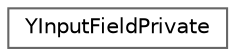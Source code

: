 digraph "Graphical Class Hierarchy"
{
 // LATEX_PDF_SIZE
  bgcolor="transparent";
  edge [fontname=Helvetica,fontsize=10,labelfontname=Helvetica,labelfontsize=10];
  node [fontname=Helvetica,fontsize=10,shape=box,height=0.2,width=0.4];
  rankdir="LR";
  Node0 [id="Node000000",label="YInputFieldPrivate",height=0.2,width=0.4,color="grey40", fillcolor="white", style="filled",URL="$structYInputFieldPrivate.html",tooltip=" "];
}
